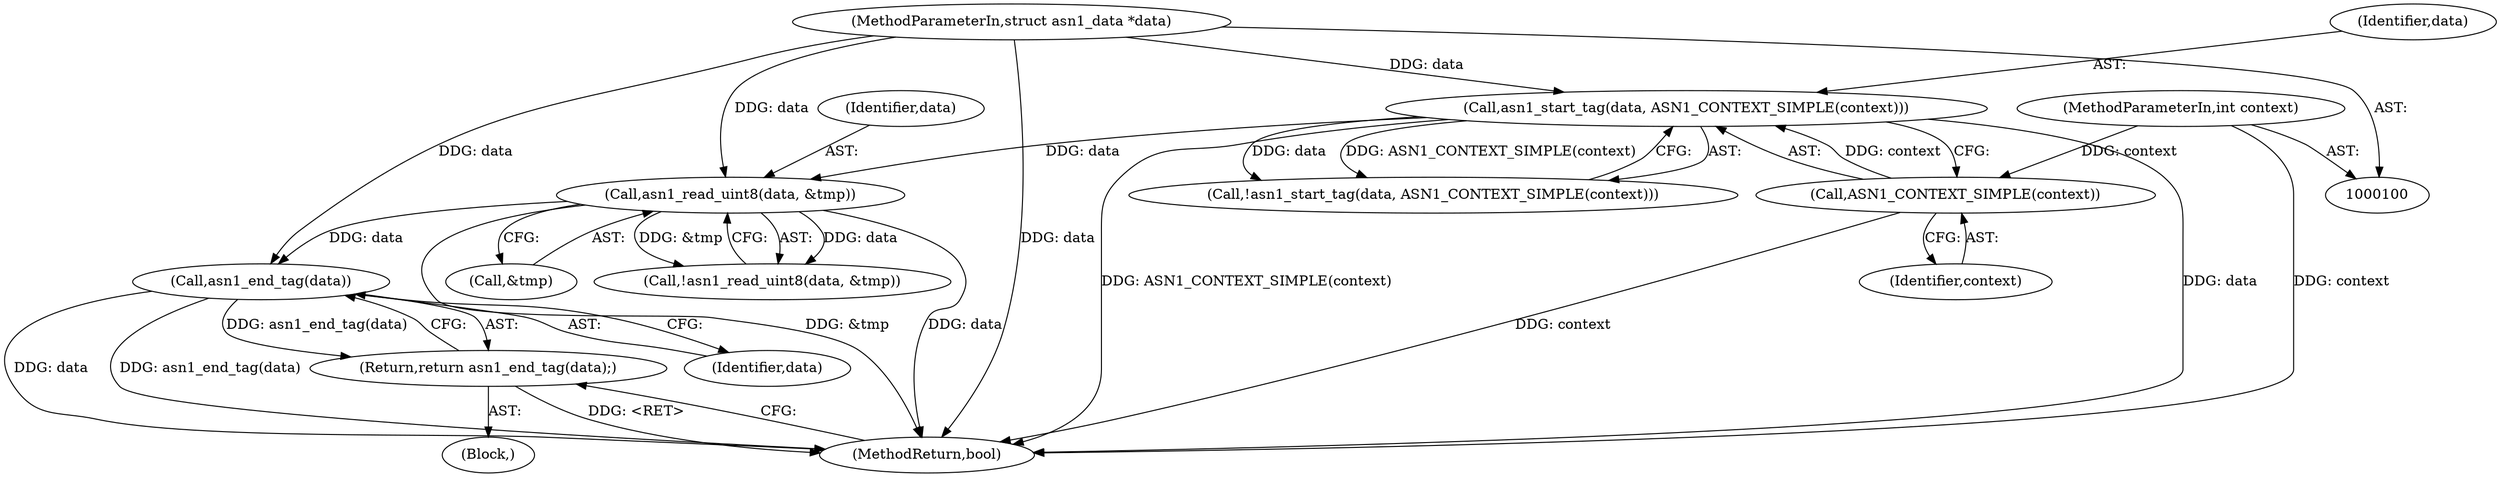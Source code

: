 digraph "0_samba_9d989c9dd7a5b92d0c5d65287935471b83b6e884_0@pointer" {
"1000139" [label="(Call,asn1_end_tag(data))"];
"1000123" [label="(Call,asn1_read_uint8(data, &tmp))"];
"1000111" [label="(Call,asn1_start_tag(data, ASN1_CONTEXT_SIMPLE(context)))"];
"1000101" [label="(MethodParameterIn,struct asn1_data *data)"];
"1000113" [label="(Call,ASN1_CONTEXT_SIMPLE(context))"];
"1000103" [label="(MethodParameterIn,int context)"];
"1000138" [label="(Return,return asn1_end_tag(data);)"];
"1000101" [label="(MethodParameterIn,struct asn1_data *data)"];
"1000110" [label="(Call,!asn1_start_tag(data, ASN1_CONTEXT_SIMPLE(context)))"];
"1000138" [label="(Return,return asn1_end_tag(data);)"];
"1000112" [label="(Identifier,data)"];
"1000103" [label="(MethodParameterIn,int context)"];
"1000122" [label="(Call,!asn1_read_uint8(data, &tmp))"];
"1000114" [label="(Identifier,context)"];
"1000125" [label="(Call,&tmp)"];
"1000111" [label="(Call,asn1_start_tag(data, ASN1_CONTEXT_SIMPLE(context)))"];
"1000113" [label="(Call,ASN1_CONTEXT_SIMPLE(context))"];
"1000123" [label="(Call,asn1_read_uint8(data, &tmp))"];
"1000104" [label="(Block,)"];
"1000139" [label="(Call,asn1_end_tag(data))"];
"1000124" [label="(Identifier,data)"];
"1000141" [label="(MethodReturn,bool)"];
"1000140" [label="(Identifier,data)"];
"1000139" -> "1000138"  [label="AST: "];
"1000139" -> "1000140"  [label="CFG: "];
"1000140" -> "1000139"  [label="AST: "];
"1000138" -> "1000139"  [label="CFG: "];
"1000139" -> "1000141"  [label="DDG: data"];
"1000139" -> "1000141"  [label="DDG: asn1_end_tag(data)"];
"1000139" -> "1000138"  [label="DDG: asn1_end_tag(data)"];
"1000123" -> "1000139"  [label="DDG: data"];
"1000101" -> "1000139"  [label="DDG: data"];
"1000123" -> "1000122"  [label="AST: "];
"1000123" -> "1000125"  [label="CFG: "];
"1000124" -> "1000123"  [label="AST: "];
"1000125" -> "1000123"  [label="AST: "];
"1000122" -> "1000123"  [label="CFG: "];
"1000123" -> "1000141"  [label="DDG: &tmp"];
"1000123" -> "1000141"  [label="DDG: data"];
"1000123" -> "1000122"  [label="DDG: data"];
"1000123" -> "1000122"  [label="DDG: &tmp"];
"1000111" -> "1000123"  [label="DDG: data"];
"1000101" -> "1000123"  [label="DDG: data"];
"1000111" -> "1000110"  [label="AST: "];
"1000111" -> "1000113"  [label="CFG: "];
"1000112" -> "1000111"  [label="AST: "];
"1000113" -> "1000111"  [label="AST: "];
"1000110" -> "1000111"  [label="CFG: "];
"1000111" -> "1000141"  [label="DDG: data"];
"1000111" -> "1000141"  [label="DDG: ASN1_CONTEXT_SIMPLE(context)"];
"1000111" -> "1000110"  [label="DDG: data"];
"1000111" -> "1000110"  [label="DDG: ASN1_CONTEXT_SIMPLE(context)"];
"1000101" -> "1000111"  [label="DDG: data"];
"1000113" -> "1000111"  [label="DDG: context"];
"1000101" -> "1000100"  [label="AST: "];
"1000101" -> "1000141"  [label="DDG: data"];
"1000113" -> "1000114"  [label="CFG: "];
"1000114" -> "1000113"  [label="AST: "];
"1000113" -> "1000141"  [label="DDG: context"];
"1000103" -> "1000113"  [label="DDG: context"];
"1000103" -> "1000100"  [label="AST: "];
"1000103" -> "1000141"  [label="DDG: context"];
"1000138" -> "1000104"  [label="AST: "];
"1000141" -> "1000138"  [label="CFG: "];
"1000138" -> "1000141"  [label="DDG: <RET>"];
}
